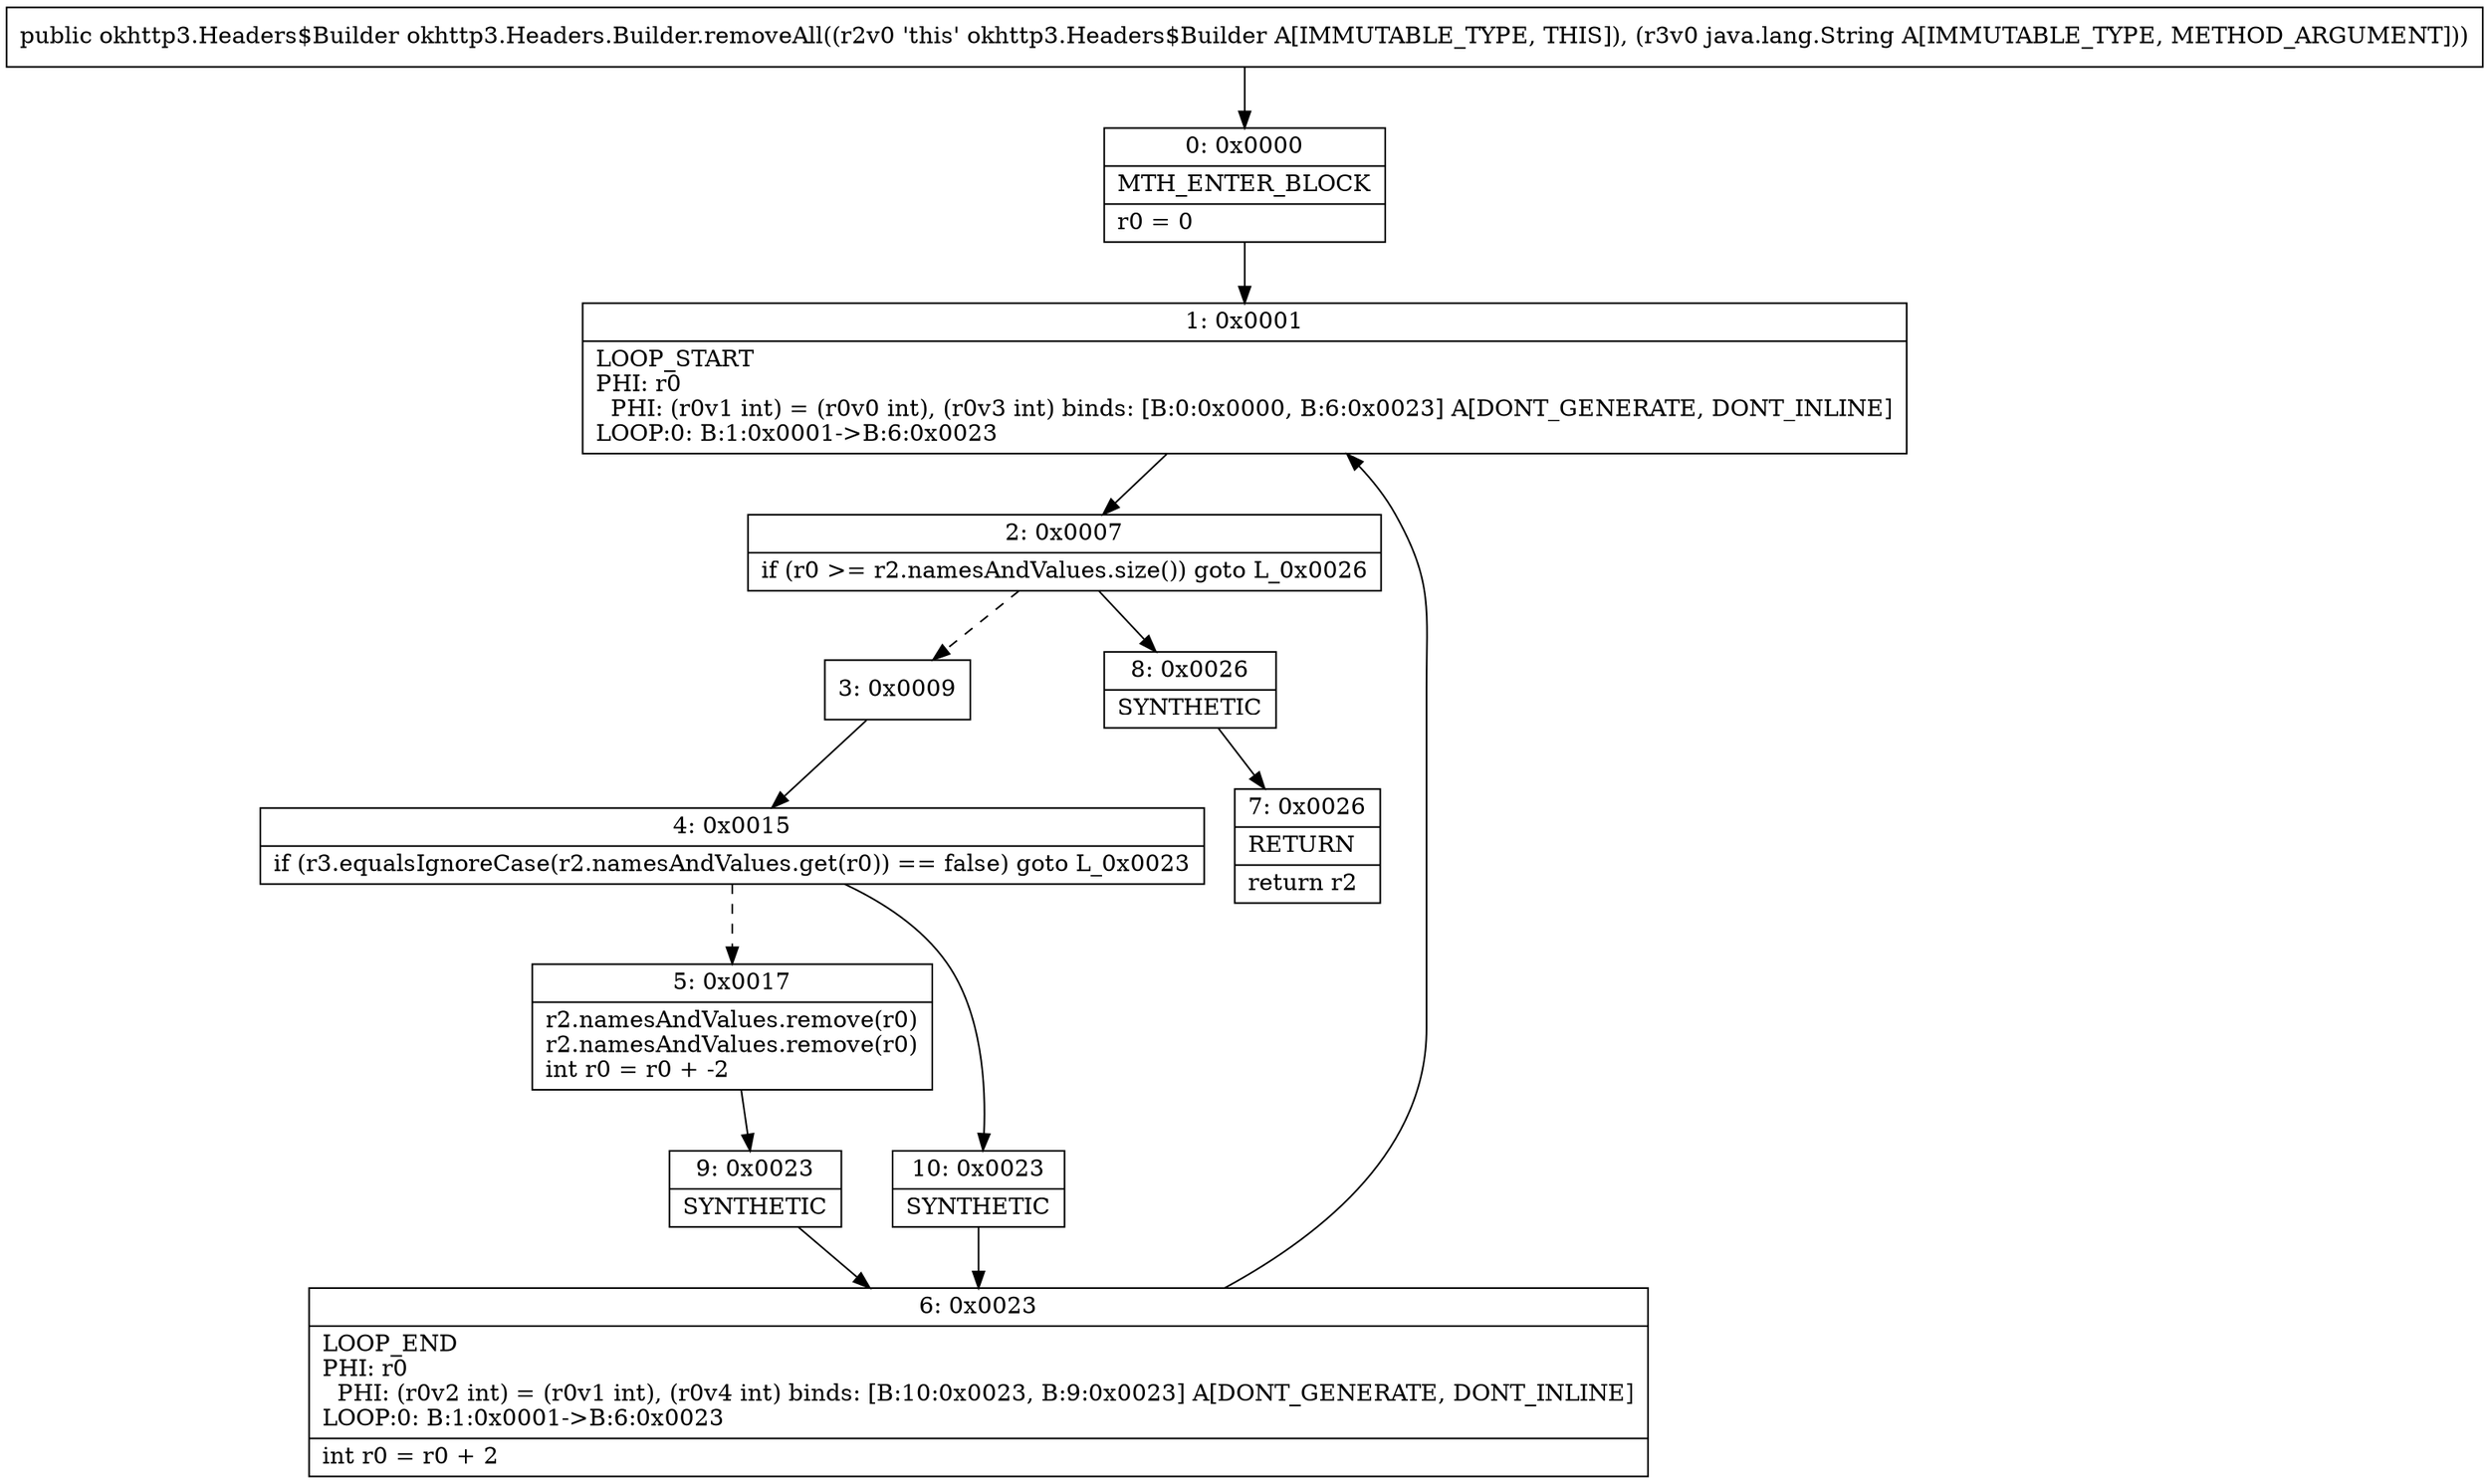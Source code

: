 digraph "CFG forokhttp3.Headers.Builder.removeAll(Ljava\/lang\/String;)Lokhttp3\/Headers$Builder;" {
Node_0 [shape=record,label="{0\:\ 0x0000|MTH_ENTER_BLOCK\l|r0 = 0\l}"];
Node_1 [shape=record,label="{1\:\ 0x0001|LOOP_START\lPHI: r0 \l  PHI: (r0v1 int) = (r0v0 int), (r0v3 int) binds: [B:0:0x0000, B:6:0x0023] A[DONT_GENERATE, DONT_INLINE]\lLOOP:0: B:1:0x0001\-\>B:6:0x0023\l}"];
Node_2 [shape=record,label="{2\:\ 0x0007|if (r0 \>= r2.namesAndValues.size()) goto L_0x0026\l}"];
Node_3 [shape=record,label="{3\:\ 0x0009}"];
Node_4 [shape=record,label="{4\:\ 0x0015|if (r3.equalsIgnoreCase(r2.namesAndValues.get(r0)) == false) goto L_0x0023\l}"];
Node_5 [shape=record,label="{5\:\ 0x0017|r2.namesAndValues.remove(r0)\lr2.namesAndValues.remove(r0)\lint r0 = r0 + \-2\l}"];
Node_6 [shape=record,label="{6\:\ 0x0023|LOOP_END\lPHI: r0 \l  PHI: (r0v2 int) = (r0v1 int), (r0v4 int) binds: [B:10:0x0023, B:9:0x0023] A[DONT_GENERATE, DONT_INLINE]\lLOOP:0: B:1:0x0001\-\>B:6:0x0023\l|int r0 = r0 + 2\l}"];
Node_7 [shape=record,label="{7\:\ 0x0026|RETURN\l|return r2\l}"];
Node_8 [shape=record,label="{8\:\ 0x0026|SYNTHETIC\l}"];
Node_9 [shape=record,label="{9\:\ 0x0023|SYNTHETIC\l}"];
Node_10 [shape=record,label="{10\:\ 0x0023|SYNTHETIC\l}"];
MethodNode[shape=record,label="{public okhttp3.Headers$Builder okhttp3.Headers.Builder.removeAll((r2v0 'this' okhttp3.Headers$Builder A[IMMUTABLE_TYPE, THIS]), (r3v0 java.lang.String A[IMMUTABLE_TYPE, METHOD_ARGUMENT])) }"];
MethodNode -> Node_0;
Node_0 -> Node_1;
Node_1 -> Node_2;
Node_2 -> Node_3[style=dashed];
Node_2 -> Node_8;
Node_3 -> Node_4;
Node_4 -> Node_5[style=dashed];
Node_4 -> Node_10;
Node_5 -> Node_9;
Node_6 -> Node_1;
Node_8 -> Node_7;
Node_9 -> Node_6;
Node_10 -> Node_6;
}


